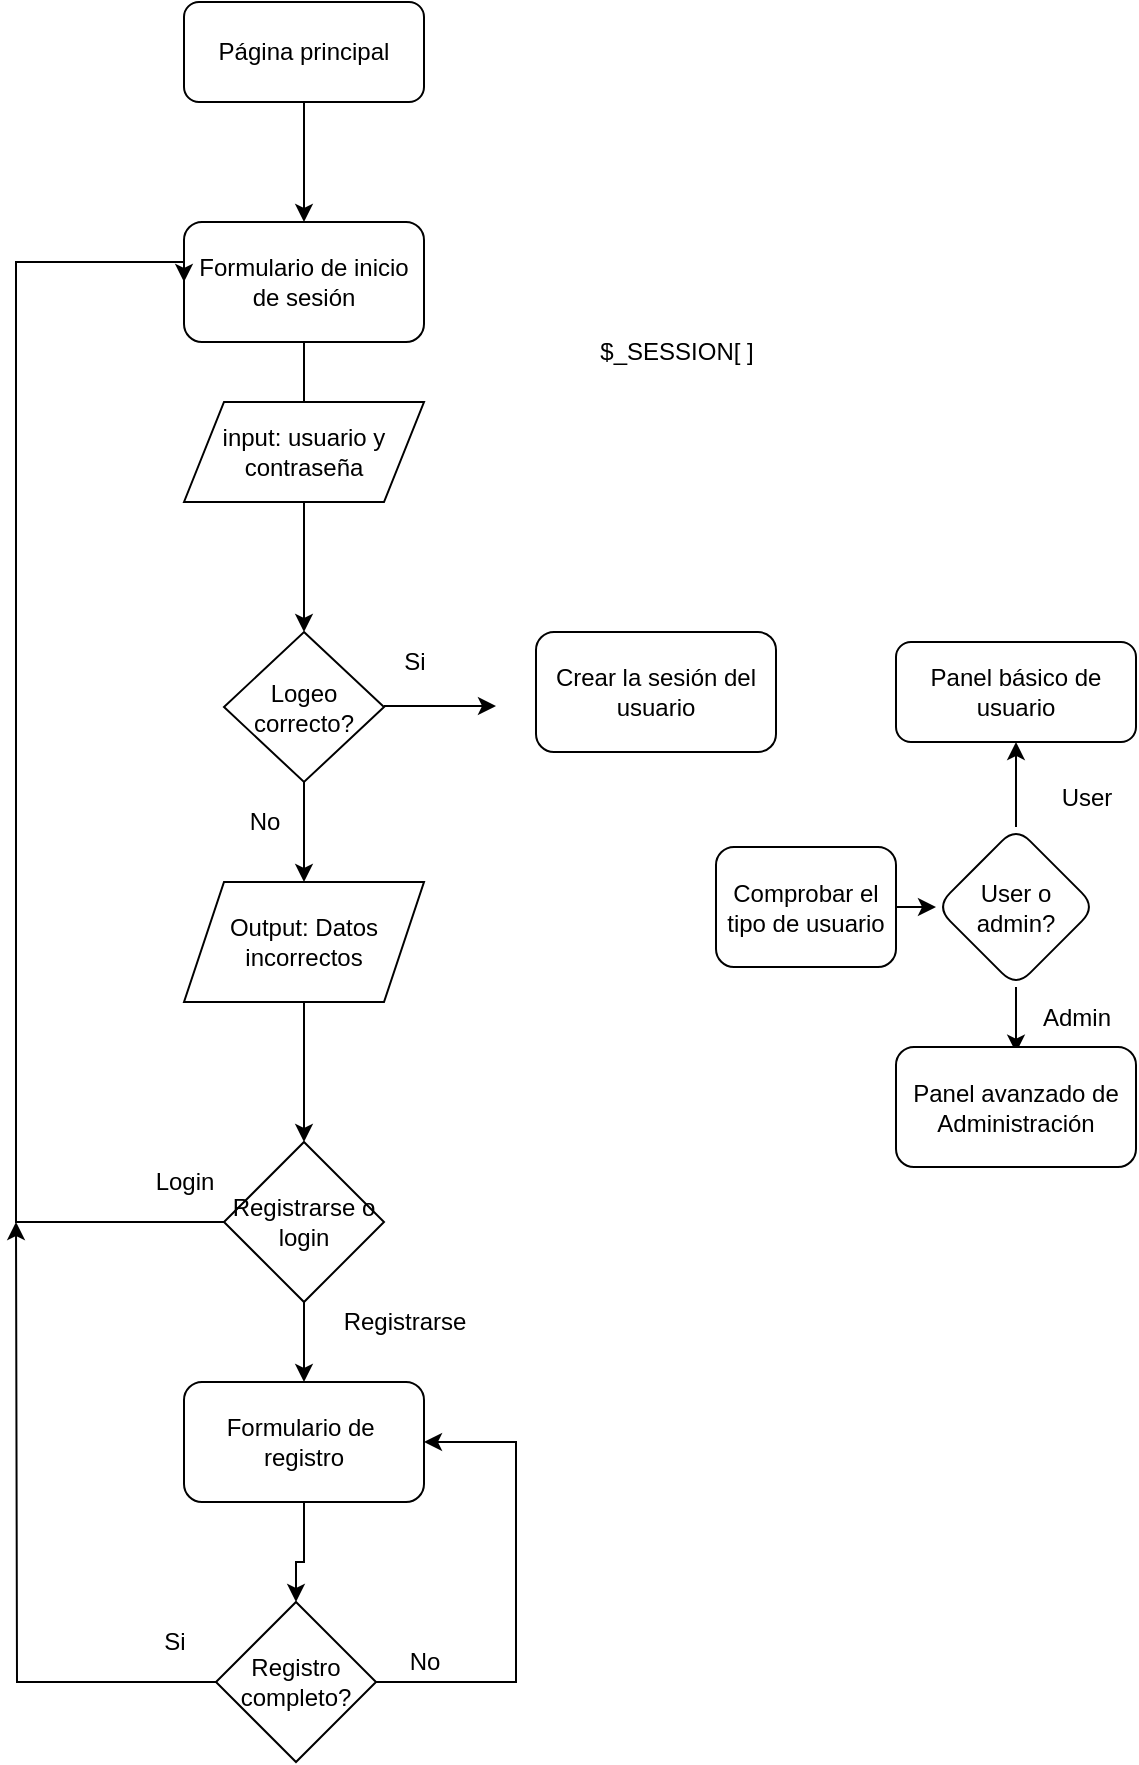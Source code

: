 <mxfile version="20.8.13" type="device"><diagram id="C5RBs43oDa-KdzZeNtuy" name="Page-1"><mxGraphModel dx="794" dy="430" grid="1" gridSize="10" guides="1" tooltips="1" connect="1" arrows="1" fold="1" page="1" pageScale="1" pageWidth="827" pageHeight="1169" math="0" shadow="0"><root><mxCell id="WIyWlLk6GJQsqaUBKTNV-0"/><mxCell id="WIyWlLk6GJQsqaUBKTNV-1" parent="WIyWlLk6GJQsqaUBKTNV-0"/><mxCell id="cd-6LeoTyuYBR-sNcE9f-2" value="" style="edgeStyle=orthogonalEdgeStyle;rounded=0;orthogonalLoop=1;jettySize=auto;html=1;" parent="WIyWlLk6GJQsqaUBKTNV-1" source="cd-6LeoTyuYBR-sNcE9f-0" target="cd-6LeoTyuYBR-sNcE9f-1" edge="1"><mxGeometry relative="1" as="geometry"/></mxCell><mxCell id="cd-6LeoTyuYBR-sNcE9f-0" value="Página principal" style="rounded=1;whiteSpace=wrap;html=1;" parent="WIyWlLk6GJQsqaUBKTNV-1" vertex="1"><mxGeometry x="284" y="10" width="120" height="50" as="geometry"/></mxCell><mxCell id="cd-6LeoTyuYBR-sNcE9f-4" value="" style="edgeStyle=orthogonalEdgeStyle;rounded=0;orthogonalLoop=1;jettySize=auto;html=1;" parent="WIyWlLk6GJQsqaUBKTNV-1" source="cd-6LeoTyuYBR-sNcE9f-1" edge="1"><mxGeometry relative="1" as="geometry"><mxPoint x="344" y="230" as="targetPoint"/></mxGeometry></mxCell><mxCell id="cd-6LeoTyuYBR-sNcE9f-1" value="Formulario de inicio de sesión" style="whiteSpace=wrap;html=1;rounded=1;" parent="WIyWlLk6GJQsqaUBKTNV-1" vertex="1"><mxGeometry x="284" y="120" width="120" height="60" as="geometry"/></mxCell><mxCell id="cd-6LeoTyuYBR-sNcE9f-8" value="" style="edgeStyle=orthogonalEdgeStyle;rounded=0;orthogonalLoop=1;jettySize=auto;html=1;" parent="WIyWlLk6GJQsqaUBKTNV-1" source="cd-6LeoTyuYBR-sNcE9f-5" target="cd-6LeoTyuYBR-sNcE9f-7" edge="1"><mxGeometry relative="1" as="geometry"/></mxCell><mxCell id="cd-6LeoTyuYBR-sNcE9f-5" value="input: usuario y contraseña" style="shape=parallelogram;perimeter=parallelogramPerimeter;whiteSpace=wrap;html=1;fixedSize=1;" parent="WIyWlLk6GJQsqaUBKTNV-1" vertex="1"><mxGeometry x="284" y="210" width="120" height="50" as="geometry"/></mxCell><mxCell id="cd-6LeoTyuYBR-sNcE9f-7" value="Logeo correcto?" style="rhombus;whiteSpace=wrap;html=1;" parent="WIyWlLk6GJQsqaUBKTNV-1" vertex="1"><mxGeometry x="304" y="325" width="80" height="75" as="geometry"/></mxCell><mxCell id="cd-6LeoTyuYBR-sNcE9f-9" value="Si" style="text;html=1;align=center;verticalAlign=middle;resizable=0;points=[];autosize=1;strokeColor=none;fillColor=none;" parent="WIyWlLk6GJQsqaUBKTNV-1" vertex="1"><mxGeometry x="384" y="325" width="30" height="30" as="geometry"/></mxCell><mxCell id="cd-6LeoTyuYBR-sNcE9f-10" value="No" style="text;html=1;align=center;verticalAlign=middle;resizable=0;points=[];autosize=1;strokeColor=none;fillColor=none;" parent="WIyWlLk6GJQsqaUBKTNV-1" vertex="1"><mxGeometry x="304" y="405" width="40" height="30" as="geometry"/></mxCell><mxCell id="cd-6LeoTyuYBR-sNcE9f-18" value="" style="edgeStyle=orthogonalEdgeStyle;rounded=0;orthogonalLoop=1;jettySize=auto;html=1;" parent="WIyWlLk6GJQsqaUBKTNV-1" source="cd-6LeoTyuYBR-sNcE9f-11" target="cd-6LeoTyuYBR-sNcE9f-17" edge="1"><mxGeometry relative="1" as="geometry"/></mxCell><mxCell id="cd-6LeoTyuYBR-sNcE9f-11" value="Output: Datos incorrectos" style="shape=parallelogram;perimeter=parallelogramPerimeter;whiteSpace=wrap;html=1;fixedSize=1;" parent="WIyWlLk6GJQsqaUBKTNV-1" vertex="1"><mxGeometry x="284" y="450" width="120" height="60" as="geometry"/></mxCell><mxCell id="cd-6LeoTyuYBR-sNcE9f-16" value="" style="endArrow=classic;html=1;rounded=0;" parent="WIyWlLk6GJQsqaUBKTNV-1" edge="1"><mxGeometry width="50" height="50" relative="1" as="geometry"><mxPoint x="344" y="400" as="sourcePoint"/><mxPoint x="344" y="450" as="targetPoint"/><Array as="points"><mxPoint x="344" y="420"/></Array></mxGeometry></mxCell><mxCell id="cd-6LeoTyuYBR-sNcE9f-19" style="edgeStyle=orthogonalEdgeStyle;rounded=0;orthogonalLoop=1;jettySize=auto;html=1;exitX=0;exitY=0.5;exitDx=0;exitDy=0;entryX=0;entryY=0.5;entryDx=0;entryDy=0;" parent="WIyWlLk6GJQsqaUBKTNV-1" source="cd-6LeoTyuYBR-sNcE9f-17" target="cd-6LeoTyuYBR-sNcE9f-1" edge="1"><mxGeometry relative="1" as="geometry"><Array as="points"><mxPoint x="200" y="620"/><mxPoint x="200" y="140"/><mxPoint x="284" y="140"/></Array></mxGeometry></mxCell><mxCell id="cd-6LeoTyuYBR-sNcE9f-24" style="edgeStyle=orthogonalEdgeStyle;rounded=0;orthogonalLoop=1;jettySize=auto;html=1;exitX=0.5;exitY=1;exitDx=0;exitDy=0;" parent="WIyWlLk6GJQsqaUBKTNV-1" source="cd-6LeoTyuYBR-sNcE9f-17" target="cd-6LeoTyuYBR-sNcE9f-22" edge="1"><mxGeometry relative="1" as="geometry"/></mxCell><mxCell id="cd-6LeoTyuYBR-sNcE9f-17" value="Registrarse o login" style="rhombus;whiteSpace=wrap;html=1;" parent="WIyWlLk6GJQsqaUBKTNV-1" vertex="1"><mxGeometry x="304" y="580" width="80" height="80" as="geometry"/></mxCell><mxCell id="cd-6LeoTyuYBR-sNcE9f-20" value="Login" style="text;html=1;align=center;verticalAlign=middle;resizable=0;points=[];autosize=1;strokeColor=none;fillColor=none;" parent="WIyWlLk6GJQsqaUBKTNV-1" vertex="1"><mxGeometry x="259" y="585" width="50" height="30" as="geometry"/></mxCell><mxCell id="cd-6LeoTyuYBR-sNcE9f-21" value="Registrarse" style="text;html=1;align=center;verticalAlign=middle;resizable=0;points=[];autosize=1;strokeColor=none;fillColor=none;" parent="WIyWlLk6GJQsqaUBKTNV-1" vertex="1"><mxGeometry x="354" y="655" width="80" height="30" as="geometry"/></mxCell><mxCell id="cd-6LeoTyuYBR-sNcE9f-26" style="edgeStyle=orthogonalEdgeStyle;rounded=0;orthogonalLoop=1;jettySize=auto;html=1;exitX=0.5;exitY=1;exitDx=0;exitDy=0;entryX=0.5;entryY=0;entryDx=0;entryDy=0;" parent="WIyWlLk6GJQsqaUBKTNV-1" source="cd-6LeoTyuYBR-sNcE9f-22" target="cd-6LeoTyuYBR-sNcE9f-25" edge="1"><mxGeometry relative="1" as="geometry"><Array as="points"><mxPoint x="344" y="790"/><mxPoint x="340" y="790"/></Array></mxGeometry></mxCell><mxCell id="cd-6LeoTyuYBR-sNcE9f-22" value="Formulario de&amp;nbsp; registro" style="whiteSpace=wrap;html=1;rounded=1;" parent="WIyWlLk6GJQsqaUBKTNV-1" vertex="1"><mxGeometry x="284" y="700" width="120" height="60" as="geometry"/></mxCell><mxCell id="cd-6LeoTyuYBR-sNcE9f-29" style="edgeStyle=orthogonalEdgeStyle;rounded=0;orthogonalLoop=1;jettySize=auto;html=1;exitX=1;exitY=0.5;exitDx=0;exitDy=0;entryX=1;entryY=0.5;entryDx=0;entryDy=0;" parent="WIyWlLk6GJQsqaUBKTNV-1" source="cd-6LeoTyuYBR-sNcE9f-25" target="cd-6LeoTyuYBR-sNcE9f-22" edge="1"><mxGeometry relative="1" as="geometry"><Array as="points"><mxPoint x="450" y="850"/><mxPoint x="450" y="730"/></Array></mxGeometry></mxCell><mxCell id="cd-6LeoTyuYBR-sNcE9f-30" style="edgeStyle=orthogonalEdgeStyle;rounded=0;orthogonalLoop=1;jettySize=auto;html=1;exitX=0;exitY=0.5;exitDx=0;exitDy=0;" parent="WIyWlLk6GJQsqaUBKTNV-1" source="cd-6LeoTyuYBR-sNcE9f-25" edge="1"><mxGeometry relative="1" as="geometry"><mxPoint x="200" y="620" as="targetPoint"/></mxGeometry></mxCell><mxCell id="cd-6LeoTyuYBR-sNcE9f-25" value="Registro completo?" style="rhombus;whiteSpace=wrap;html=1;" parent="WIyWlLk6GJQsqaUBKTNV-1" vertex="1"><mxGeometry x="300" y="810" width="80" height="80" as="geometry"/></mxCell><mxCell id="cd-6LeoTyuYBR-sNcE9f-27" value="Si" style="text;html=1;align=center;verticalAlign=middle;resizable=0;points=[];autosize=1;strokeColor=none;fillColor=none;" parent="WIyWlLk6GJQsqaUBKTNV-1" vertex="1"><mxGeometry x="264" y="815" width="30" height="30" as="geometry"/></mxCell><mxCell id="cd-6LeoTyuYBR-sNcE9f-28" value="No" style="text;html=1;align=center;verticalAlign=middle;resizable=0;points=[];autosize=1;strokeColor=none;fillColor=none;" parent="WIyWlLk6GJQsqaUBKTNV-1" vertex="1"><mxGeometry x="384" y="825" width="40" height="30" as="geometry"/></mxCell><mxCell id="cd-6LeoTyuYBR-sNcE9f-31" value="" style="endArrow=classic;html=1;rounded=0;" parent="WIyWlLk6GJQsqaUBKTNV-1" edge="1"><mxGeometry width="50" height="50" relative="1" as="geometry"><mxPoint x="384" y="362" as="sourcePoint"/><mxPoint x="440" y="362" as="targetPoint"/><Array as="points"/></mxGeometry></mxCell><mxCell id="cd-6LeoTyuYBR-sNcE9f-36" style="edgeStyle=orthogonalEdgeStyle;rounded=0;orthogonalLoop=1;jettySize=auto;html=1;exitX=1;exitY=0.5;exitDx=0;exitDy=0;entryX=0;entryY=0.5;entryDx=0;entryDy=0;" parent="WIyWlLk6GJQsqaUBKTNV-1" source="cd-6LeoTyuYBR-sNcE9f-32" target="cd-6LeoTyuYBR-sNcE9f-33" edge="1"><mxGeometry relative="1" as="geometry"/></mxCell><mxCell id="cd-6LeoTyuYBR-sNcE9f-32" value="Comprobar el tipo de usuario" style="rounded=1;whiteSpace=wrap;html=1;" parent="WIyWlLk6GJQsqaUBKTNV-1" vertex="1"><mxGeometry x="550" y="432.5" width="90" height="60" as="geometry"/></mxCell><mxCell id="cd-6LeoTyuYBR-sNcE9f-39" style="edgeStyle=orthogonalEdgeStyle;rounded=0;orthogonalLoop=1;jettySize=auto;html=1;exitX=0.5;exitY=0;exitDx=0;exitDy=0;entryX=0.5;entryY=1;entryDx=0;entryDy=0;" parent="WIyWlLk6GJQsqaUBKTNV-1" source="cd-6LeoTyuYBR-sNcE9f-33" target="cd-6LeoTyuYBR-sNcE9f-38" edge="1"><mxGeometry relative="1" as="geometry"/></mxCell><mxCell id="cd-6LeoTyuYBR-sNcE9f-40" style="edgeStyle=orthogonalEdgeStyle;rounded=0;orthogonalLoop=1;jettySize=auto;html=1;exitX=0.5;exitY=1;exitDx=0;exitDy=0;entryX=0;entryY=1.094;entryDx=0;entryDy=0;entryPerimeter=0;" parent="WIyWlLk6GJQsqaUBKTNV-1" source="cd-6LeoTyuYBR-sNcE9f-33" target="cd-6LeoTyuYBR-sNcE9f-35" edge="1"><mxGeometry relative="1" as="geometry"/></mxCell><mxCell id="cd-6LeoTyuYBR-sNcE9f-33" value="User o admin?" style="rhombus;whiteSpace=wrap;html=1;rounded=1;" parent="WIyWlLk6GJQsqaUBKTNV-1" vertex="1"><mxGeometry x="660" y="422.5" width="80" height="80" as="geometry"/></mxCell><mxCell id="cd-6LeoTyuYBR-sNcE9f-34" value="User" style="text;html=1;align=center;verticalAlign=middle;resizable=0;points=[];autosize=1;strokeColor=none;fillColor=none;" parent="WIyWlLk6GJQsqaUBKTNV-1" vertex="1"><mxGeometry x="710" y="392.5" width="50" height="30" as="geometry"/></mxCell><mxCell id="cd-6LeoTyuYBR-sNcE9f-35" value="Admin" style="text;html=1;align=center;verticalAlign=middle;resizable=0;points=[];autosize=1;strokeColor=none;fillColor=none;" parent="WIyWlLk6GJQsqaUBKTNV-1" vertex="1"><mxGeometry x="700" y="502.5" width="60" height="30" as="geometry"/></mxCell><mxCell id="cd-6LeoTyuYBR-sNcE9f-37" value="Panel avanzado de Administración" style="rounded=1;whiteSpace=wrap;html=1;" parent="WIyWlLk6GJQsqaUBKTNV-1" vertex="1"><mxGeometry x="640" y="532.5" width="120" height="60" as="geometry"/></mxCell><mxCell id="cd-6LeoTyuYBR-sNcE9f-38" value="Panel básico de usuario" style="rounded=1;whiteSpace=wrap;html=1;" parent="WIyWlLk6GJQsqaUBKTNV-1" vertex="1"><mxGeometry x="640" y="330" width="120" height="50" as="geometry"/></mxCell><mxCell id="xLAZ9OtUxud0Or92dCi--0" value="Crear la sesión del usuario" style="rounded=1;whiteSpace=wrap;html=1;" parent="WIyWlLk6GJQsqaUBKTNV-1" vertex="1"><mxGeometry x="460" y="325" width="120" height="60" as="geometry"/></mxCell><mxCell id="xLAZ9OtUxud0Or92dCi--1" value="$_SESSION[ ]" style="text;html=1;align=center;verticalAlign=middle;resizable=0;points=[];autosize=1;strokeColor=none;fillColor=none;" parent="WIyWlLk6GJQsqaUBKTNV-1" vertex="1"><mxGeometry x="480" y="170" width="100" height="30" as="geometry"/></mxCell></root></mxGraphModel></diagram></mxfile>